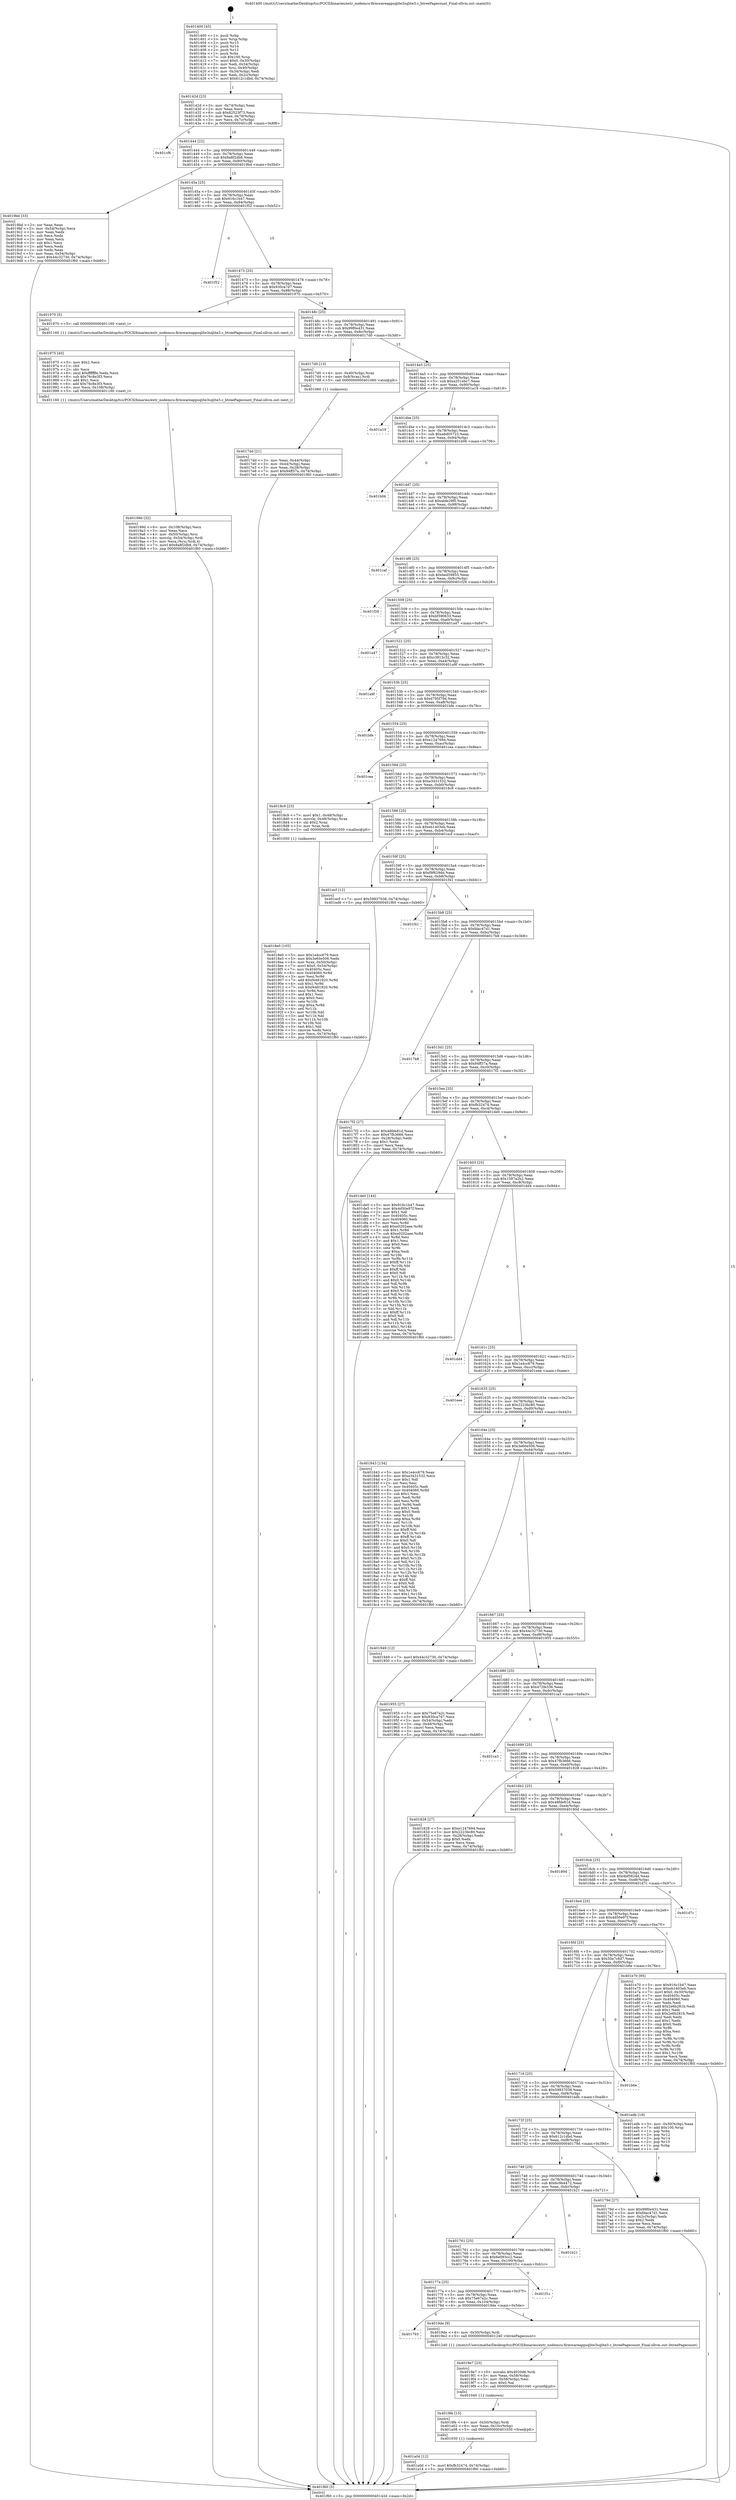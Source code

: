 digraph "0x401400" {
  label = "0x401400 (/mnt/c/Users/mathe/Desktop/tcc/POCII/binaries/extr_nodemcu-firmwareappsqlite3sqlite3.c_btreePagecount_Final-ollvm.out::main(0))"
  labelloc = "t"
  node[shape=record]

  Entry [label="",width=0.3,height=0.3,shape=circle,fillcolor=black,style=filled]
  "0x40142d" [label="{
     0x40142d [23]\l
     | [instrs]\l
     &nbsp;&nbsp;0x40142d \<+3\>: mov -0x74(%rbp),%eax\l
     &nbsp;&nbsp;0x401430 \<+2\>: mov %eax,%ecx\l
     &nbsp;&nbsp;0x401432 \<+6\>: sub $0x82523f73,%ecx\l
     &nbsp;&nbsp;0x401438 \<+3\>: mov %eax,-0x78(%rbp)\l
     &nbsp;&nbsp;0x40143b \<+3\>: mov %ecx,-0x7c(%rbp)\l
     &nbsp;&nbsp;0x40143e \<+6\>: je 0000000000401cf6 \<main+0x8f6\>\l
  }"]
  "0x401cf6" [label="{
     0x401cf6\l
  }", style=dashed]
  "0x401444" [label="{
     0x401444 [22]\l
     | [instrs]\l
     &nbsp;&nbsp;0x401444 \<+5\>: jmp 0000000000401449 \<main+0x49\>\l
     &nbsp;&nbsp;0x401449 \<+3\>: mov -0x78(%rbp),%eax\l
     &nbsp;&nbsp;0x40144c \<+5\>: sub $0x8a8f2db8,%eax\l
     &nbsp;&nbsp;0x401451 \<+3\>: mov %eax,-0x80(%rbp)\l
     &nbsp;&nbsp;0x401454 \<+6\>: je 00000000004019bd \<main+0x5bd\>\l
  }"]
  Exit [label="",width=0.3,height=0.3,shape=circle,fillcolor=black,style=filled,peripheries=2]
  "0x4019bd" [label="{
     0x4019bd [33]\l
     | [instrs]\l
     &nbsp;&nbsp;0x4019bd \<+2\>: xor %eax,%eax\l
     &nbsp;&nbsp;0x4019bf \<+3\>: mov -0x54(%rbp),%ecx\l
     &nbsp;&nbsp;0x4019c2 \<+2\>: mov %eax,%edx\l
     &nbsp;&nbsp;0x4019c4 \<+2\>: sub %ecx,%edx\l
     &nbsp;&nbsp;0x4019c6 \<+2\>: mov %eax,%ecx\l
     &nbsp;&nbsp;0x4019c8 \<+3\>: sub $0x1,%ecx\l
     &nbsp;&nbsp;0x4019cb \<+2\>: add %ecx,%edx\l
     &nbsp;&nbsp;0x4019cd \<+2\>: sub %edx,%eax\l
     &nbsp;&nbsp;0x4019cf \<+3\>: mov %eax,-0x54(%rbp)\l
     &nbsp;&nbsp;0x4019d2 \<+7\>: movl $0x44c32730,-0x74(%rbp)\l
     &nbsp;&nbsp;0x4019d9 \<+5\>: jmp 0000000000401f60 \<main+0xb60\>\l
  }"]
  "0x40145a" [label="{
     0x40145a [25]\l
     | [instrs]\l
     &nbsp;&nbsp;0x40145a \<+5\>: jmp 000000000040145f \<main+0x5f\>\l
     &nbsp;&nbsp;0x40145f \<+3\>: mov -0x78(%rbp),%eax\l
     &nbsp;&nbsp;0x401462 \<+5\>: sub $0x916c1b47,%eax\l
     &nbsp;&nbsp;0x401467 \<+6\>: mov %eax,-0x84(%rbp)\l
     &nbsp;&nbsp;0x40146d \<+6\>: je 0000000000401f52 \<main+0xb52\>\l
  }"]
  "0x401a0d" [label="{
     0x401a0d [12]\l
     | [instrs]\l
     &nbsp;&nbsp;0x401a0d \<+7\>: movl $0xfb32474,-0x74(%rbp)\l
     &nbsp;&nbsp;0x401a14 \<+5\>: jmp 0000000000401f60 \<main+0xb60\>\l
  }"]
  "0x401f52" [label="{
     0x401f52\l
  }", style=dashed]
  "0x401473" [label="{
     0x401473 [25]\l
     | [instrs]\l
     &nbsp;&nbsp;0x401473 \<+5\>: jmp 0000000000401478 \<main+0x78\>\l
     &nbsp;&nbsp;0x401478 \<+3\>: mov -0x78(%rbp),%eax\l
     &nbsp;&nbsp;0x40147b \<+5\>: sub $0x930ca7d7,%eax\l
     &nbsp;&nbsp;0x401480 \<+6\>: mov %eax,-0x88(%rbp)\l
     &nbsp;&nbsp;0x401486 \<+6\>: je 0000000000401970 \<main+0x570\>\l
  }"]
  "0x4019fe" [label="{
     0x4019fe [15]\l
     | [instrs]\l
     &nbsp;&nbsp;0x4019fe \<+4\>: mov -0x50(%rbp),%rdi\l
     &nbsp;&nbsp;0x401a02 \<+6\>: mov %eax,-0x10c(%rbp)\l
     &nbsp;&nbsp;0x401a08 \<+5\>: call 0000000000401030 \<free@plt\>\l
     | [calls]\l
     &nbsp;&nbsp;0x401030 \{1\} (unknown)\l
  }"]
  "0x401970" [label="{
     0x401970 [5]\l
     | [instrs]\l
     &nbsp;&nbsp;0x401970 \<+5\>: call 0000000000401160 \<next_i\>\l
     | [calls]\l
     &nbsp;&nbsp;0x401160 \{1\} (/mnt/c/Users/mathe/Desktop/tcc/POCII/binaries/extr_nodemcu-firmwareappsqlite3sqlite3.c_btreePagecount_Final-ollvm.out::next_i)\l
  }"]
  "0x40148c" [label="{
     0x40148c [25]\l
     | [instrs]\l
     &nbsp;&nbsp;0x40148c \<+5\>: jmp 0000000000401491 \<main+0x91\>\l
     &nbsp;&nbsp;0x401491 \<+3\>: mov -0x78(%rbp),%eax\l
     &nbsp;&nbsp;0x401494 \<+5\>: sub $0x99f0e431,%eax\l
     &nbsp;&nbsp;0x401499 \<+6\>: mov %eax,-0x8c(%rbp)\l
     &nbsp;&nbsp;0x40149f \<+6\>: je 00000000004017d0 \<main+0x3d0\>\l
  }"]
  "0x4019e7" [label="{
     0x4019e7 [23]\l
     | [instrs]\l
     &nbsp;&nbsp;0x4019e7 \<+10\>: movabs $0x4020d6,%rdi\l
     &nbsp;&nbsp;0x4019f1 \<+3\>: mov %eax,-0x58(%rbp)\l
     &nbsp;&nbsp;0x4019f4 \<+3\>: mov -0x58(%rbp),%esi\l
     &nbsp;&nbsp;0x4019f7 \<+2\>: mov $0x0,%al\l
     &nbsp;&nbsp;0x4019f9 \<+5\>: call 0000000000401040 \<printf@plt\>\l
     | [calls]\l
     &nbsp;&nbsp;0x401040 \{1\} (unknown)\l
  }"]
  "0x4017d0" [label="{
     0x4017d0 [13]\l
     | [instrs]\l
     &nbsp;&nbsp;0x4017d0 \<+4\>: mov -0x40(%rbp),%rax\l
     &nbsp;&nbsp;0x4017d4 \<+4\>: mov 0x8(%rax),%rdi\l
     &nbsp;&nbsp;0x4017d8 \<+5\>: call 0000000000401060 \<atoi@plt\>\l
     | [calls]\l
     &nbsp;&nbsp;0x401060 \{1\} (unknown)\l
  }"]
  "0x4014a5" [label="{
     0x4014a5 [25]\l
     | [instrs]\l
     &nbsp;&nbsp;0x4014a5 \<+5\>: jmp 00000000004014aa \<main+0xaa\>\l
     &nbsp;&nbsp;0x4014aa \<+3\>: mov -0x78(%rbp),%eax\l
     &nbsp;&nbsp;0x4014ad \<+5\>: sub $0xa251ebc7,%eax\l
     &nbsp;&nbsp;0x4014b2 \<+6\>: mov %eax,-0x90(%rbp)\l
     &nbsp;&nbsp;0x4014b8 \<+6\>: je 0000000000401a19 \<main+0x619\>\l
  }"]
  "0x401793" [label="{
     0x401793\l
  }", style=dashed]
  "0x401a19" [label="{
     0x401a19\l
  }", style=dashed]
  "0x4014be" [label="{
     0x4014be [25]\l
     | [instrs]\l
     &nbsp;&nbsp;0x4014be \<+5\>: jmp 00000000004014c3 \<main+0xc3\>\l
     &nbsp;&nbsp;0x4014c3 \<+3\>: mov -0x78(%rbp),%eax\l
     &nbsp;&nbsp;0x4014c6 \<+5\>: sub $0xa6d05723,%eax\l
     &nbsp;&nbsp;0x4014cb \<+6\>: mov %eax,-0x94(%rbp)\l
     &nbsp;&nbsp;0x4014d1 \<+6\>: je 0000000000401b06 \<main+0x706\>\l
  }"]
  "0x4019de" [label="{
     0x4019de [9]\l
     | [instrs]\l
     &nbsp;&nbsp;0x4019de \<+4\>: mov -0x50(%rbp),%rdi\l
     &nbsp;&nbsp;0x4019e2 \<+5\>: call 0000000000401240 \<btreePagecount\>\l
     | [calls]\l
     &nbsp;&nbsp;0x401240 \{1\} (/mnt/c/Users/mathe/Desktop/tcc/POCII/binaries/extr_nodemcu-firmwareappsqlite3sqlite3.c_btreePagecount_Final-ollvm.out::btreePagecount)\l
  }"]
  "0x401b06" [label="{
     0x401b06\l
  }", style=dashed]
  "0x4014d7" [label="{
     0x4014d7 [25]\l
     | [instrs]\l
     &nbsp;&nbsp;0x4014d7 \<+5\>: jmp 00000000004014dc \<main+0xdc\>\l
     &nbsp;&nbsp;0x4014dc \<+3\>: mov -0x78(%rbp),%eax\l
     &nbsp;&nbsp;0x4014df \<+5\>: sub $0xabfe29f0,%eax\l
     &nbsp;&nbsp;0x4014e4 \<+6\>: mov %eax,-0x98(%rbp)\l
     &nbsp;&nbsp;0x4014ea \<+6\>: je 0000000000401caf \<main+0x8af\>\l
  }"]
  "0x40177a" [label="{
     0x40177a [25]\l
     | [instrs]\l
     &nbsp;&nbsp;0x40177a \<+5\>: jmp 000000000040177f \<main+0x37f\>\l
     &nbsp;&nbsp;0x40177f \<+3\>: mov -0x78(%rbp),%eax\l
     &nbsp;&nbsp;0x401782 \<+5\>: sub $0x75e67a2c,%eax\l
     &nbsp;&nbsp;0x401787 \<+6\>: mov %eax,-0x104(%rbp)\l
     &nbsp;&nbsp;0x40178d \<+6\>: je 00000000004019de \<main+0x5de\>\l
  }"]
  "0x401caf" [label="{
     0x401caf\l
  }", style=dashed]
  "0x4014f0" [label="{
     0x4014f0 [25]\l
     | [instrs]\l
     &nbsp;&nbsp;0x4014f0 \<+5\>: jmp 00000000004014f5 \<main+0xf5\>\l
     &nbsp;&nbsp;0x4014f5 \<+3\>: mov -0x78(%rbp),%eax\l
     &nbsp;&nbsp;0x4014f8 \<+5\>: sub $0xbed59855,%eax\l
     &nbsp;&nbsp;0x4014fd \<+6\>: mov %eax,-0x9c(%rbp)\l
     &nbsp;&nbsp;0x401503 \<+6\>: je 0000000000401f28 \<main+0xb28\>\l
  }"]
  "0x401f1c" [label="{
     0x401f1c\l
  }", style=dashed]
  "0x401f28" [label="{
     0x401f28\l
  }", style=dashed]
  "0x401509" [label="{
     0x401509 [25]\l
     | [instrs]\l
     &nbsp;&nbsp;0x401509 \<+5\>: jmp 000000000040150e \<main+0x10e\>\l
     &nbsp;&nbsp;0x40150e \<+3\>: mov -0x78(%rbp),%eax\l
     &nbsp;&nbsp;0x401511 \<+5\>: sub $0xbf390633,%eax\l
     &nbsp;&nbsp;0x401516 \<+6\>: mov %eax,-0xa0(%rbp)\l
     &nbsp;&nbsp;0x40151c \<+6\>: je 0000000000401a47 \<main+0x647\>\l
  }"]
  "0x401761" [label="{
     0x401761 [25]\l
     | [instrs]\l
     &nbsp;&nbsp;0x401761 \<+5\>: jmp 0000000000401766 \<main+0x366\>\l
     &nbsp;&nbsp;0x401766 \<+3\>: mov -0x78(%rbp),%eax\l
     &nbsp;&nbsp;0x401769 \<+5\>: sub $0x6e093cc2,%eax\l
     &nbsp;&nbsp;0x40176e \<+6\>: mov %eax,-0x100(%rbp)\l
     &nbsp;&nbsp;0x401774 \<+6\>: je 0000000000401f1c \<main+0xb1c\>\l
  }"]
  "0x401a47" [label="{
     0x401a47\l
  }", style=dashed]
  "0x401522" [label="{
     0x401522 [25]\l
     | [instrs]\l
     &nbsp;&nbsp;0x401522 \<+5\>: jmp 0000000000401527 \<main+0x127\>\l
     &nbsp;&nbsp;0x401527 \<+3\>: mov -0x78(%rbp),%eax\l
     &nbsp;&nbsp;0x40152a \<+5\>: sub $0xc3813c32,%eax\l
     &nbsp;&nbsp;0x40152f \<+6\>: mov %eax,-0xa4(%rbp)\l
     &nbsp;&nbsp;0x401535 \<+6\>: je 0000000000401a9f \<main+0x69f\>\l
  }"]
  "0x401b21" [label="{
     0x401b21\l
  }", style=dashed]
  "0x401a9f" [label="{
     0x401a9f\l
  }", style=dashed]
  "0x40153b" [label="{
     0x40153b [25]\l
     | [instrs]\l
     &nbsp;&nbsp;0x40153b \<+5\>: jmp 0000000000401540 \<main+0x140\>\l
     &nbsp;&nbsp;0x401540 \<+3\>: mov -0x78(%rbp),%eax\l
     &nbsp;&nbsp;0x401543 \<+5\>: sub $0xd795f79d,%eax\l
     &nbsp;&nbsp;0x401548 \<+6\>: mov %eax,-0xa8(%rbp)\l
     &nbsp;&nbsp;0x40154e \<+6\>: je 0000000000401bfe \<main+0x7fe\>\l
  }"]
  "0x40199d" [label="{
     0x40199d [32]\l
     | [instrs]\l
     &nbsp;&nbsp;0x40199d \<+6\>: mov -0x108(%rbp),%ecx\l
     &nbsp;&nbsp;0x4019a3 \<+3\>: imul %eax,%ecx\l
     &nbsp;&nbsp;0x4019a6 \<+4\>: mov -0x50(%rbp),%rsi\l
     &nbsp;&nbsp;0x4019aa \<+4\>: movslq -0x54(%rbp),%rdi\l
     &nbsp;&nbsp;0x4019ae \<+3\>: mov %ecx,(%rsi,%rdi,4)\l
     &nbsp;&nbsp;0x4019b1 \<+7\>: movl $0x8a8f2db8,-0x74(%rbp)\l
     &nbsp;&nbsp;0x4019b8 \<+5\>: jmp 0000000000401f60 \<main+0xb60\>\l
  }"]
  "0x401bfe" [label="{
     0x401bfe\l
  }", style=dashed]
  "0x401554" [label="{
     0x401554 [25]\l
     | [instrs]\l
     &nbsp;&nbsp;0x401554 \<+5\>: jmp 0000000000401559 \<main+0x159\>\l
     &nbsp;&nbsp;0x401559 \<+3\>: mov -0x78(%rbp),%eax\l
     &nbsp;&nbsp;0x40155c \<+5\>: sub $0xe1247694,%eax\l
     &nbsp;&nbsp;0x401561 \<+6\>: mov %eax,-0xac(%rbp)\l
     &nbsp;&nbsp;0x401567 \<+6\>: je 0000000000401cea \<main+0x8ea\>\l
  }"]
  "0x401975" [label="{
     0x401975 [40]\l
     | [instrs]\l
     &nbsp;&nbsp;0x401975 \<+5\>: mov $0x2,%ecx\l
     &nbsp;&nbsp;0x40197a \<+1\>: cltd\l
     &nbsp;&nbsp;0x40197b \<+2\>: idiv %ecx\l
     &nbsp;&nbsp;0x40197d \<+6\>: imul $0xfffffffe,%edx,%ecx\l
     &nbsp;&nbsp;0x401983 \<+6\>: sub $0x76c8e3f3,%ecx\l
     &nbsp;&nbsp;0x401989 \<+3\>: add $0x1,%ecx\l
     &nbsp;&nbsp;0x40198c \<+6\>: add $0x76c8e3f3,%ecx\l
     &nbsp;&nbsp;0x401992 \<+6\>: mov %ecx,-0x108(%rbp)\l
     &nbsp;&nbsp;0x401998 \<+5\>: call 0000000000401160 \<next_i\>\l
     | [calls]\l
     &nbsp;&nbsp;0x401160 \{1\} (/mnt/c/Users/mathe/Desktop/tcc/POCII/binaries/extr_nodemcu-firmwareappsqlite3sqlite3.c_btreePagecount_Final-ollvm.out::next_i)\l
  }"]
  "0x401cea" [label="{
     0x401cea\l
  }", style=dashed]
  "0x40156d" [label="{
     0x40156d [25]\l
     | [instrs]\l
     &nbsp;&nbsp;0x40156d \<+5\>: jmp 0000000000401572 \<main+0x172\>\l
     &nbsp;&nbsp;0x401572 \<+3\>: mov -0x78(%rbp),%eax\l
     &nbsp;&nbsp;0x401575 \<+5\>: sub $0xe3431532,%eax\l
     &nbsp;&nbsp;0x40157a \<+6\>: mov %eax,-0xb0(%rbp)\l
     &nbsp;&nbsp;0x401580 \<+6\>: je 00000000004018c9 \<main+0x4c9\>\l
  }"]
  "0x4018e0" [label="{
     0x4018e0 [105]\l
     | [instrs]\l
     &nbsp;&nbsp;0x4018e0 \<+5\>: mov $0x1e4cc679,%ecx\l
     &nbsp;&nbsp;0x4018e5 \<+5\>: mov $0x3e60e506,%edx\l
     &nbsp;&nbsp;0x4018ea \<+4\>: mov %rax,-0x50(%rbp)\l
     &nbsp;&nbsp;0x4018ee \<+7\>: movl $0x0,-0x54(%rbp)\l
     &nbsp;&nbsp;0x4018f5 \<+7\>: mov 0x40405c,%esi\l
     &nbsp;&nbsp;0x4018fc \<+8\>: mov 0x404060,%r8d\l
     &nbsp;&nbsp;0x401904 \<+3\>: mov %esi,%r9d\l
     &nbsp;&nbsp;0x401907 \<+7\>: add $0xf4481920,%r9d\l
     &nbsp;&nbsp;0x40190e \<+4\>: sub $0x1,%r9d\l
     &nbsp;&nbsp;0x401912 \<+7\>: sub $0xf4481920,%r9d\l
     &nbsp;&nbsp;0x401919 \<+4\>: imul %r9d,%esi\l
     &nbsp;&nbsp;0x40191d \<+3\>: and $0x1,%esi\l
     &nbsp;&nbsp;0x401920 \<+3\>: cmp $0x0,%esi\l
     &nbsp;&nbsp;0x401923 \<+4\>: sete %r10b\l
     &nbsp;&nbsp;0x401927 \<+4\>: cmp $0xa,%r8d\l
     &nbsp;&nbsp;0x40192b \<+4\>: setl %r11b\l
     &nbsp;&nbsp;0x40192f \<+3\>: mov %r10b,%bl\l
     &nbsp;&nbsp;0x401932 \<+3\>: and %r11b,%bl\l
     &nbsp;&nbsp;0x401935 \<+3\>: xor %r11b,%r10b\l
     &nbsp;&nbsp;0x401938 \<+3\>: or %r10b,%bl\l
     &nbsp;&nbsp;0x40193b \<+3\>: test $0x1,%bl\l
     &nbsp;&nbsp;0x40193e \<+3\>: cmovne %edx,%ecx\l
     &nbsp;&nbsp;0x401941 \<+3\>: mov %ecx,-0x74(%rbp)\l
     &nbsp;&nbsp;0x401944 \<+5\>: jmp 0000000000401f60 \<main+0xb60\>\l
  }"]
  "0x4018c9" [label="{
     0x4018c9 [23]\l
     | [instrs]\l
     &nbsp;&nbsp;0x4018c9 \<+7\>: movl $0x1,-0x48(%rbp)\l
     &nbsp;&nbsp;0x4018d0 \<+4\>: movslq -0x48(%rbp),%rax\l
     &nbsp;&nbsp;0x4018d4 \<+4\>: shl $0x2,%rax\l
     &nbsp;&nbsp;0x4018d8 \<+3\>: mov %rax,%rdi\l
     &nbsp;&nbsp;0x4018db \<+5\>: call 0000000000401050 \<malloc@plt\>\l
     | [calls]\l
     &nbsp;&nbsp;0x401050 \{1\} (unknown)\l
  }"]
  "0x401586" [label="{
     0x401586 [25]\l
     | [instrs]\l
     &nbsp;&nbsp;0x401586 \<+5\>: jmp 000000000040158b \<main+0x18b\>\l
     &nbsp;&nbsp;0x40158b \<+3\>: mov -0x78(%rbp),%eax\l
     &nbsp;&nbsp;0x40158e \<+5\>: sub $0xeb1403eb,%eax\l
     &nbsp;&nbsp;0x401593 \<+6\>: mov %eax,-0xb4(%rbp)\l
     &nbsp;&nbsp;0x401599 \<+6\>: je 0000000000401ecf \<main+0xacf\>\l
  }"]
  "0x4017dd" [label="{
     0x4017dd [21]\l
     | [instrs]\l
     &nbsp;&nbsp;0x4017dd \<+3\>: mov %eax,-0x44(%rbp)\l
     &nbsp;&nbsp;0x4017e0 \<+3\>: mov -0x44(%rbp),%eax\l
     &nbsp;&nbsp;0x4017e3 \<+3\>: mov %eax,-0x28(%rbp)\l
     &nbsp;&nbsp;0x4017e6 \<+7\>: movl $0x94ff37a,-0x74(%rbp)\l
     &nbsp;&nbsp;0x4017ed \<+5\>: jmp 0000000000401f60 \<main+0xb60\>\l
  }"]
  "0x401ecf" [label="{
     0x401ecf [12]\l
     | [instrs]\l
     &nbsp;&nbsp;0x401ecf \<+7\>: movl $0x59937038,-0x74(%rbp)\l
     &nbsp;&nbsp;0x401ed6 \<+5\>: jmp 0000000000401f60 \<main+0xb60\>\l
  }"]
  "0x40159f" [label="{
     0x40159f [25]\l
     | [instrs]\l
     &nbsp;&nbsp;0x40159f \<+5\>: jmp 00000000004015a4 \<main+0x1a4\>\l
     &nbsp;&nbsp;0x4015a4 \<+3\>: mov -0x78(%rbp),%eax\l
     &nbsp;&nbsp;0x4015a7 \<+5\>: sub $0xf9f629dd,%eax\l
     &nbsp;&nbsp;0x4015ac \<+6\>: mov %eax,-0xb8(%rbp)\l
     &nbsp;&nbsp;0x4015b2 \<+6\>: je 0000000000401f41 \<main+0xb41\>\l
  }"]
  "0x401400" [label="{
     0x401400 [45]\l
     | [instrs]\l
     &nbsp;&nbsp;0x401400 \<+1\>: push %rbp\l
     &nbsp;&nbsp;0x401401 \<+3\>: mov %rsp,%rbp\l
     &nbsp;&nbsp;0x401404 \<+2\>: push %r15\l
     &nbsp;&nbsp;0x401406 \<+2\>: push %r14\l
     &nbsp;&nbsp;0x401408 \<+2\>: push %r12\l
     &nbsp;&nbsp;0x40140a \<+1\>: push %rbx\l
     &nbsp;&nbsp;0x40140b \<+7\>: sub $0x100,%rsp\l
     &nbsp;&nbsp;0x401412 \<+7\>: movl $0x0,-0x30(%rbp)\l
     &nbsp;&nbsp;0x401419 \<+3\>: mov %edi,-0x34(%rbp)\l
     &nbsp;&nbsp;0x40141c \<+4\>: mov %rsi,-0x40(%rbp)\l
     &nbsp;&nbsp;0x401420 \<+3\>: mov -0x34(%rbp),%edi\l
     &nbsp;&nbsp;0x401423 \<+3\>: mov %edi,-0x2c(%rbp)\l
     &nbsp;&nbsp;0x401426 \<+7\>: movl $0x612c1dbd,-0x74(%rbp)\l
  }"]
  "0x401f41" [label="{
     0x401f41\l
  }", style=dashed]
  "0x4015b8" [label="{
     0x4015b8 [25]\l
     | [instrs]\l
     &nbsp;&nbsp;0x4015b8 \<+5\>: jmp 00000000004015bd \<main+0x1bd\>\l
     &nbsp;&nbsp;0x4015bd \<+3\>: mov -0x78(%rbp),%eax\l
     &nbsp;&nbsp;0x4015c0 \<+5\>: sub $0xfdac47d1,%eax\l
     &nbsp;&nbsp;0x4015c5 \<+6\>: mov %eax,-0xbc(%rbp)\l
     &nbsp;&nbsp;0x4015cb \<+6\>: je 00000000004017b8 \<main+0x3b8\>\l
  }"]
  "0x401f60" [label="{
     0x401f60 [5]\l
     | [instrs]\l
     &nbsp;&nbsp;0x401f60 \<+5\>: jmp 000000000040142d \<main+0x2d\>\l
  }"]
  "0x4017b8" [label="{
     0x4017b8\l
  }", style=dashed]
  "0x4015d1" [label="{
     0x4015d1 [25]\l
     | [instrs]\l
     &nbsp;&nbsp;0x4015d1 \<+5\>: jmp 00000000004015d6 \<main+0x1d6\>\l
     &nbsp;&nbsp;0x4015d6 \<+3\>: mov -0x78(%rbp),%eax\l
     &nbsp;&nbsp;0x4015d9 \<+5\>: sub $0x94ff37a,%eax\l
     &nbsp;&nbsp;0x4015de \<+6\>: mov %eax,-0xc0(%rbp)\l
     &nbsp;&nbsp;0x4015e4 \<+6\>: je 00000000004017f2 \<main+0x3f2\>\l
  }"]
  "0x401748" [label="{
     0x401748 [25]\l
     | [instrs]\l
     &nbsp;&nbsp;0x401748 \<+5\>: jmp 000000000040174d \<main+0x34d\>\l
     &nbsp;&nbsp;0x40174d \<+3\>: mov -0x78(%rbp),%eax\l
     &nbsp;&nbsp;0x401750 \<+5\>: sub $0x6c9b4472,%eax\l
     &nbsp;&nbsp;0x401755 \<+6\>: mov %eax,-0xfc(%rbp)\l
     &nbsp;&nbsp;0x40175b \<+6\>: je 0000000000401b21 \<main+0x721\>\l
  }"]
  "0x4017f2" [label="{
     0x4017f2 [27]\l
     | [instrs]\l
     &nbsp;&nbsp;0x4017f2 \<+5\>: mov $0x48fde81d,%eax\l
     &nbsp;&nbsp;0x4017f7 \<+5\>: mov $0x47fb3666,%ecx\l
     &nbsp;&nbsp;0x4017fc \<+3\>: mov -0x28(%rbp),%edx\l
     &nbsp;&nbsp;0x4017ff \<+3\>: cmp $0x1,%edx\l
     &nbsp;&nbsp;0x401802 \<+3\>: cmovl %ecx,%eax\l
     &nbsp;&nbsp;0x401805 \<+3\>: mov %eax,-0x74(%rbp)\l
     &nbsp;&nbsp;0x401808 \<+5\>: jmp 0000000000401f60 \<main+0xb60\>\l
  }"]
  "0x4015ea" [label="{
     0x4015ea [25]\l
     | [instrs]\l
     &nbsp;&nbsp;0x4015ea \<+5\>: jmp 00000000004015ef \<main+0x1ef\>\l
     &nbsp;&nbsp;0x4015ef \<+3\>: mov -0x78(%rbp),%eax\l
     &nbsp;&nbsp;0x4015f2 \<+5\>: sub $0xfb32474,%eax\l
     &nbsp;&nbsp;0x4015f7 \<+6\>: mov %eax,-0xc4(%rbp)\l
     &nbsp;&nbsp;0x4015fd \<+6\>: je 0000000000401de0 \<main+0x9e0\>\l
  }"]
  "0x40179d" [label="{
     0x40179d [27]\l
     | [instrs]\l
     &nbsp;&nbsp;0x40179d \<+5\>: mov $0x99f0e431,%eax\l
     &nbsp;&nbsp;0x4017a2 \<+5\>: mov $0xfdac47d1,%ecx\l
     &nbsp;&nbsp;0x4017a7 \<+3\>: mov -0x2c(%rbp),%edx\l
     &nbsp;&nbsp;0x4017aa \<+3\>: cmp $0x2,%edx\l
     &nbsp;&nbsp;0x4017ad \<+3\>: cmovne %ecx,%eax\l
     &nbsp;&nbsp;0x4017b0 \<+3\>: mov %eax,-0x74(%rbp)\l
     &nbsp;&nbsp;0x4017b3 \<+5\>: jmp 0000000000401f60 \<main+0xb60\>\l
  }"]
  "0x401de0" [label="{
     0x401de0 [144]\l
     | [instrs]\l
     &nbsp;&nbsp;0x401de0 \<+5\>: mov $0x916c1b47,%eax\l
     &nbsp;&nbsp;0x401de5 \<+5\>: mov $0x4d50e97f,%ecx\l
     &nbsp;&nbsp;0x401dea \<+2\>: mov $0x1,%dl\l
     &nbsp;&nbsp;0x401dec \<+7\>: mov 0x40405c,%esi\l
     &nbsp;&nbsp;0x401df3 \<+7\>: mov 0x404060,%edi\l
     &nbsp;&nbsp;0x401dfa \<+3\>: mov %esi,%r8d\l
     &nbsp;&nbsp;0x401dfd \<+7\>: add $0xe0202aee,%r8d\l
     &nbsp;&nbsp;0x401e04 \<+4\>: sub $0x1,%r8d\l
     &nbsp;&nbsp;0x401e08 \<+7\>: sub $0xe0202aee,%r8d\l
     &nbsp;&nbsp;0x401e0f \<+4\>: imul %r8d,%esi\l
     &nbsp;&nbsp;0x401e13 \<+3\>: and $0x1,%esi\l
     &nbsp;&nbsp;0x401e16 \<+3\>: cmp $0x0,%esi\l
     &nbsp;&nbsp;0x401e19 \<+4\>: sete %r9b\l
     &nbsp;&nbsp;0x401e1d \<+3\>: cmp $0xa,%edi\l
     &nbsp;&nbsp;0x401e20 \<+4\>: setl %r10b\l
     &nbsp;&nbsp;0x401e24 \<+3\>: mov %r9b,%r11b\l
     &nbsp;&nbsp;0x401e27 \<+4\>: xor $0xff,%r11b\l
     &nbsp;&nbsp;0x401e2b \<+3\>: mov %r10b,%bl\l
     &nbsp;&nbsp;0x401e2e \<+3\>: xor $0xff,%bl\l
     &nbsp;&nbsp;0x401e31 \<+3\>: xor $0x0,%dl\l
     &nbsp;&nbsp;0x401e34 \<+3\>: mov %r11b,%r14b\l
     &nbsp;&nbsp;0x401e37 \<+4\>: and $0x0,%r14b\l
     &nbsp;&nbsp;0x401e3b \<+3\>: and %dl,%r9b\l
     &nbsp;&nbsp;0x401e3e \<+3\>: mov %bl,%r15b\l
     &nbsp;&nbsp;0x401e41 \<+4\>: and $0x0,%r15b\l
     &nbsp;&nbsp;0x401e45 \<+3\>: and %dl,%r10b\l
     &nbsp;&nbsp;0x401e48 \<+3\>: or %r9b,%r14b\l
     &nbsp;&nbsp;0x401e4b \<+3\>: or %r10b,%r15b\l
     &nbsp;&nbsp;0x401e4e \<+3\>: xor %r15b,%r14b\l
     &nbsp;&nbsp;0x401e51 \<+3\>: or %bl,%r11b\l
     &nbsp;&nbsp;0x401e54 \<+4\>: xor $0xff,%r11b\l
     &nbsp;&nbsp;0x401e58 \<+3\>: or $0x0,%dl\l
     &nbsp;&nbsp;0x401e5b \<+3\>: and %dl,%r11b\l
     &nbsp;&nbsp;0x401e5e \<+3\>: or %r11b,%r14b\l
     &nbsp;&nbsp;0x401e61 \<+4\>: test $0x1,%r14b\l
     &nbsp;&nbsp;0x401e65 \<+3\>: cmovne %ecx,%eax\l
     &nbsp;&nbsp;0x401e68 \<+3\>: mov %eax,-0x74(%rbp)\l
     &nbsp;&nbsp;0x401e6b \<+5\>: jmp 0000000000401f60 \<main+0xb60\>\l
  }"]
  "0x401603" [label="{
     0x401603 [25]\l
     | [instrs]\l
     &nbsp;&nbsp;0x401603 \<+5\>: jmp 0000000000401608 \<main+0x208\>\l
     &nbsp;&nbsp;0x401608 \<+3\>: mov -0x78(%rbp),%eax\l
     &nbsp;&nbsp;0x40160b \<+5\>: sub $0x1587a2b2,%eax\l
     &nbsp;&nbsp;0x401610 \<+6\>: mov %eax,-0xc8(%rbp)\l
     &nbsp;&nbsp;0x401616 \<+6\>: je 0000000000401dd4 \<main+0x9d4\>\l
  }"]
  "0x40172f" [label="{
     0x40172f [25]\l
     | [instrs]\l
     &nbsp;&nbsp;0x40172f \<+5\>: jmp 0000000000401734 \<main+0x334\>\l
     &nbsp;&nbsp;0x401734 \<+3\>: mov -0x78(%rbp),%eax\l
     &nbsp;&nbsp;0x401737 \<+5\>: sub $0x612c1dbd,%eax\l
     &nbsp;&nbsp;0x40173c \<+6\>: mov %eax,-0xf8(%rbp)\l
     &nbsp;&nbsp;0x401742 \<+6\>: je 000000000040179d \<main+0x39d\>\l
  }"]
  "0x401dd4" [label="{
     0x401dd4\l
  }", style=dashed]
  "0x40161c" [label="{
     0x40161c [25]\l
     | [instrs]\l
     &nbsp;&nbsp;0x40161c \<+5\>: jmp 0000000000401621 \<main+0x221\>\l
     &nbsp;&nbsp;0x401621 \<+3\>: mov -0x78(%rbp),%eax\l
     &nbsp;&nbsp;0x401624 \<+5\>: sub $0x1e4cc679,%eax\l
     &nbsp;&nbsp;0x401629 \<+6\>: mov %eax,-0xcc(%rbp)\l
     &nbsp;&nbsp;0x40162f \<+6\>: je 0000000000401eee \<main+0xaee\>\l
  }"]
  "0x401edb" [label="{
     0x401edb [19]\l
     | [instrs]\l
     &nbsp;&nbsp;0x401edb \<+3\>: mov -0x30(%rbp),%eax\l
     &nbsp;&nbsp;0x401ede \<+7\>: add $0x100,%rsp\l
     &nbsp;&nbsp;0x401ee5 \<+1\>: pop %rbx\l
     &nbsp;&nbsp;0x401ee6 \<+2\>: pop %r12\l
     &nbsp;&nbsp;0x401ee8 \<+2\>: pop %r14\l
     &nbsp;&nbsp;0x401eea \<+2\>: pop %r15\l
     &nbsp;&nbsp;0x401eec \<+1\>: pop %rbp\l
     &nbsp;&nbsp;0x401eed \<+1\>: ret\l
  }"]
  "0x401eee" [label="{
     0x401eee\l
  }", style=dashed]
  "0x401635" [label="{
     0x401635 [25]\l
     | [instrs]\l
     &nbsp;&nbsp;0x401635 \<+5\>: jmp 000000000040163a \<main+0x23a\>\l
     &nbsp;&nbsp;0x40163a \<+3\>: mov -0x78(%rbp),%eax\l
     &nbsp;&nbsp;0x40163d \<+5\>: sub $0x2223bc80,%eax\l
     &nbsp;&nbsp;0x401642 \<+6\>: mov %eax,-0xd0(%rbp)\l
     &nbsp;&nbsp;0x401648 \<+6\>: je 0000000000401843 \<main+0x443\>\l
  }"]
  "0x401716" [label="{
     0x401716 [25]\l
     | [instrs]\l
     &nbsp;&nbsp;0x401716 \<+5\>: jmp 000000000040171b \<main+0x31b\>\l
     &nbsp;&nbsp;0x40171b \<+3\>: mov -0x78(%rbp),%eax\l
     &nbsp;&nbsp;0x40171e \<+5\>: sub $0x59937038,%eax\l
     &nbsp;&nbsp;0x401723 \<+6\>: mov %eax,-0xf4(%rbp)\l
     &nbsp;&nbsp;0x401729 \<+6\>: je 0000000000401edb \<main+0xadb\>\l
  }"]
  "0x401843" [label="{
     0x401843 [134]\l
     | [instrs]\l
     &nbsp;&nbsp;0x401843 \<+5\>: mov $0x1e4cc679,%eax\l
     &nbsp;&nbsp;0x401848 \<+5\>: mov $0xe3431532,%ecx\l
     &nbsp;&nbsp;0x40184d \<+2\>: mov $0x1,%dl\l
     &nbsp;&nbsp;0x40184f \<+2\>: xor %esi,%esi\l
     &nbsp;&nbsp;0x401851 \<+7\>: mov 0x40405c,%edi\l
     &nbsp;&nbsp;0x401858 \<+8\>: mov 0x404060,%r8d\l
     &nbsp;&nbsp;0x401860 \<+3\>: sub $0x1,%esi\l
     &nbsp;&nbsp;0x401863 \<+3\>: mov %edi,%r9d\l
     &nbsp;&nbsp;0x401866 \<+3\>: add %esi,%r9d\l
     &nbsp;&nbsp;0x401869 \<+4\>: imul %r9d,%edi\l
     &nbsp;&nbsp;0x40186d \<+3\>: and $0x1,%edi\l
     &nbsp;&nbsp;0x401870 \<+3\>: cmp $0x0,%edi\l
     &nbsp;&nbsp;0x401873 \<+4\>: sete %r10b\l
     &nbsp;&nbsp;0x401877 \<+4\>: cmp $0xa,%r8d\l
     &nbsp;&nbsp;0x40187b \<+4\>: setl %r11b\l
     &nbsp;&nbsp;0x40187f \<+3\>: mov %r10b,%bl\l
     &nbsp;&nbsp;0x401882 \<+3\>: xor $0xff,%bl\l
     &nbsp;&nbsp;0x401885 \<+3\>: mov %r11b,%r14b\l
     &nbsp;&nbsp;0x401888 \<+4\>: xor $0xff,%r14b\l
     &nbsp;&nbsp;0x40188c \<+3\>: xor $0x0,%dl\l
     &nbsp;&nbsp;0x40188f \<+3\>: mov %bl,%r15b\l
     &nbsp;&nbsp;0x401892 \<+4\>: and $0x0,%r15b\l
     &nbsp;&nbsp;0x401896 \<+3\>: and %dl,%r10b\l
     &nbsp;&nbsp;0x401899 \<+3\>: mov %r14b,%r12b\l
     &nbsp;&nbsp;0x40189c \<+4\>: and $0x0,%r12b\l
     &nbsp;&nbsp;0x4018a0 \<+3\>: and %dl,%r11b\l
     &nbsp;&nbsp;0x4018a3 \<+3\>: or %r10b,%r15b\l
     &nbsp;&nbsp;0x4018a6 \<+3\>: or %r11b,%r12b\l
     &nbsp;&nbsp;0x4018a9 \<+3\>: xor %r12b,%r15b\l
     &nbsp;&nbsp;0x4018ac \<+3\>: or %r14b,%bl\l
     &nbsp;&nbsp;0x4018af \<+3\>: xor $0xff,%bl\l
     &nbsp;&nbsp;0x4018b2 \<+3\>: or $0x0,%dl\l
     &nbsp;&nbsp;0x4018b5 \<+2\>: and %dl,%bl\l
     &nbsp;&nbsp;0x4018b7 \<+3\>: or %bl,%r15b\l
     &nbsp;&nbsp;0x4018ba \<+4\>: test $0x1,%r15b\l
     &nbsp;&nbsp;0x4018be \<+3\>: cmovne %ecx,%eax\l
     &nbsp;&nbsp;0x4018c1 \<+3\>: mov %eax,-0x74(%rbp)\l
     &nbsp;&nbsp;0x4018c4 \<+5\>: jmp 0000000000401f60 \<main+0xb60\>\l
  }"]
  "0x40164e" [label="{
     0x40164e [25]\l
     | [instrs]\l
     &nbsp;&nbsp;0x40164e \<+5\>: jmp 0000000000401653 \<main+0x253\>\l
     &nbsp;&nbsp;0x401653 \<+3\>: mov -0x78(%rbp),%eax\l
     &nbsp;&nbsp;0x401656 \<+5\>: sub $0x3e60e506,%eax\l
     &nbsp;&nbsp;0x40165b \<+6\>: mov %eax,-0xd4(%rbp)\l
     &nbsp;&nbsp;0x401661 \<+6\>: je 0000000000401949 \<main+0x549\>\l
  }"]
  "0x401b6e" [label="{
     0x401b6e\l
  }", style=dashed]
  "0x401949" [label="{
     0x401949 [12]\l
     | [instrs]\l
     &nbsp;&nbsp;0x401949 \<+7\>: movl $0x44c32730,-0x74(%rbp)\l
     &nbsp;&nbsp;0x401950 \<+5\>: jmp 0000000000401f60 \<main+0xb60\>\l
  }"]
  "0x401667" [label="{
     0x401667 [25]\l
     | [instrs]\l
     &nbsp;&nbsp;0x401667 \<+5\>: jmp 000000000040166c \<main+0x26c\>\l
     &nbsp;&nbsp;0x40166c \<+3\>: mov -0x78(%rbp),%eax\l
     &nbsp;&nbsp;0x40166f \<+5\>: sub $0x44c32730,%eax\l
     &nbsp;&nbsp;0x401674 \<+6\>: mov %eax,-0xd8(%rbp)\l
     &nbsp;&nbsp;0x40167a \<+6\>: je 0000000000401955 \<main+0x555\>\l
  }"]
  "0x4016fd" [label="{
     0x4016fd [25]\l
     | [instrs]\l
     &nbsp;&nbsp;0x4016fd \<+5\>: jmp 0000000000401702 \<main+0x302\>\l
     &nbsp;&nbsp;0x401702 \<+3\>: mov -0x78(%rbp),%eax\l
     &nbsp;&nbsp;0x401705 \<+5\>: sub $0x50a7c8d7,%eax\l
     &nbsp;&nbsp;0x40170a \<+6\>: mov %eax,-0xf0(%rbp)\l
     &nbsp;&nbsp;0x401710 \<+6\>: je 0000000000401b6e \<main+0x76e\>\l
  }"]
  "0x401955" [label="{
     0x401955 [27]\l
     | [instrs]\l
     &nbsp;&nbsp;0x401955 \<+5\>: mov $0x75e67a2c,%eax\l
     &nbsp;&nbsp;0x40195a \<+5\>: mov $0x930ca7d7,%ecx\l
     &nbsp;&nbsp;0x40195f \<+3\>: mov -0x54(%rbp),%edx\l
     &nbsp;&nbsp;0x401962 \<+3\>: cmp -0x48(%rbp),%edx\l
     &nbsp;&nbsp;0x401965 \<+3\>: cmovl %ecx,%eax\l
     &nbsp;&nbsp;0x401968 \<+3\>: mov %eax,-0x74(%rbp)\l
     &nbsp;&nbsp;0x40196b \<+5\>: jmp 0000000000401f60 \<main+0xb60\>\l
  }"]
  "0x401680" [label="{
     0x401680 [25]\l
     | [instrs]\l
     &nbsp;&nbsp;0x401680 \<+5\>: jmp 0000000000401685 \<main+0x285\>\l
     &nbsp;&nbsp;0x401685 \<+3\>: mov -0x78(%rbp),%eax\l
     &nbsp;&nbsp;0x401688 \<+5\>: sub $0x472fe336,%eax\l
     &nbsp;&nbsp;0x40168d \<+6\>: mov %eax,-0xdc(%rbp)\l
     &nbsp;&nbsp;0x401693 \<+6\>: je 0000000000401ca3 \<main+0x8a3\>\l
  }"]
  "0x401e70" [label="{
     0x401e70 [95]\l
     | [instrs]\l
     &nbsp;&nbsp;0x401e70 \<+5\>: mov $0x916c1b47,%eax\l
     &nbsp;&nbsp;0x401e75 \<+5\>: mov $0xeb1403eb,%ecx\l
     &nbsp;&nbsp;0x401e7a \<+7\>: movl $0x0,-0x30(%rbp)\l
     &nbsp;&nbsp;0x401e81 \<+7\>: mov 0x40405c,%edx\l
     &nbsp;&nbsp;0x401e88 \<+7\>: mov 0x404060,%esi\l
     &nbsp;&nbsp;0x401e8f \<+2\>: mov %edx,%edi\l
     &nbsp;&nbsp;0x401e91 \<+6\>: add $0x2e6b281b,%edi\l
     &nbsp;&nbsp;0x401e97 \<+3\>: sub $0x1,%edi\l
     &nbsp;&nbsp;0x401e9a \<+6\>: sub $0x2e6b281b,%edi\l
     &nbsp;&nbsp;0x401ea0 \<+3\>: imul %edi,%edx\l
     &nbsp;&nbsp;0x401ea3 \<+3\>: and $0x1,%edx\l
     &nbsp;&nbsp;0x401ea6 \<+3\>: cmp $0x0,%edx\l
     &nbsp;&nbsp;0x401ea9 \<+4\>: sete %r8b\l
     &nbsp;&nbsp;0x401ead \<+3\>: cmp $0xa,%esi\l
     &nbsp;&nbsp;0x401eb0 \<+4\>: setl %r9b\l
     &nbsp;&nbsp;0x401eb4 \<+3\>: mov %r8b,%r10b\l
     &nbsp;&nbsp;0x401eb7 \<+3\>: and %r9b,%r10b\l
     &nbsp;&nbsp;0x401eba \<+3\>: xor %r9b,%r8b\l
     &nbsp;&nbsp;0x401ebd \<+3\>: or %r8b,%r10b\l
     &nbsp;&nbsp;0x401ec0 \<+4\>: test $0x1,%r10b\l
     &nbsp;&nbsp;0x401ec4 \<+3\>: cmovne %ecx,%eax\l
     &nbsp;&nbsp;0x401ec7 \<+3\>: mov %eax,-0x74(%rbp)\l
     &nbsp;&nbsp;0x401eca \<+5\>: jmp 0000000000401f60 \<main+0xb60\>\l
  }"]
  "0x401ca3" [label="{
     0x401ca3\l
  }", style=dashed]
  "0x401699" [label="{
     0x401699 [25]\l
     | [instrs]\l
     &nbsp;&nbsp;0x401699 \<+5\>: jmp 000000000040169e \<main+0x29e\>\l
     &nbsp;&nbsp;0x40169e \<+3\>: mov -0x78(%rbp),%eax\l
     &nbsp;&nbsp;0x4016a1 \<+5\>: sub $0x47fb3666,%eax\l
     &nbsp;&nbsp;0x4016a6 \<+6\>: mov %eax,-0xe0(%rbp)\l
     &nbsp;&nbsp;0x4016ac \<+6\>: je 0000000000401828 \<main+0x428\>\l
  }"]
  "0x4016e4" [label="{
     0x4016e4 [25]\l
     | [instrs]\l
     &nbsp;&nbsp;0x4016e4 \<+5\>: jmp 00000000004016e9 \<main+0x2e9\>\l
     &nbsp;&nbsp;0x4016e9 \<+3\>: mov -0x78(%rbp),%eax\l
     &nbsp;&nbsp;0x4016ec \<+5\>: sub $0x4d50e97f,%eax\l
     &nbsp;&nbsp;0x4016f1 \<+6\>: mov %eax,-0xec(%rbp)\l
     &nbsp;&nbsp;0x4016f7 \<+6\>: je 0000000000401e70 \<main+0xa70\>\l
  }"]
  "0x401828" [label="{
     0x401828 [27]\l
     | [instrs]\l
     &nbsp;&nbsp;0x401828 \<+5\>: mov $0xe1247694,%eax\l
     &nbsp;&nbsp;0x40182d \<+5\>: mov $0x2223bc80,%ecx\l
     &nbsp;&nbsp;0x401832 \<+3\>: mov -0x28(%rbp),%edx\l
     &nbsp;&nbsp;0x401835 \<+3\>: cmp $0x0,%edx\l
     &nbsp;&nbsp;0x401838 \<+3\>: cmove %ecx,%eax\l
     &nbsp;&nbsp;0x40183b \<+3\>: mov %eax,-0x74(%rbp)\l
     &nbsp;&nbsp;0x40183e \<+5\>: jmp 0000000000401f60 \<main+0xb60\>\l
  }"]
  "0x4016b2" [label="{
     0x4016b2 [25]\l
     | [instrs]\l
     &nbsp;&nbsp;0x4016b2 \<+5\>: jmp 00000000004016b7 \<main+0x2b7\>\l
     &nbsp;&nbsp;0x4016b7 \<+3\>: mov -0x78(%rbp),%eax\l
     &nbsp;&nbsp;0x4016ba \<+5\>: sub $0x48fde81d,%eax\l
     &nbsp;&nbsp;0x4016bf \<+6\>: mov %eax,-0xe4(%rbp)\l
     &nbsp;&nbsp;0x4016c5 \<+6\>: je 000000000040180d \<main+0x40d\>\l
  }"]
  "0x401d7c" [label="{
     0x401d7c\l
  }", style=dashed]
  "0x40180d" [label="{
     0x40180d\l
  }", style=dashed]
  "0x4016cb" [label="{
     0x4016cb [25]\l
     | [instrs]\l
     &nbsp;&nbsp;0x4016cb \<+5\>: jmp 00000000004016d0 \<main+0x2d0\>\l
     &nbsp;&nbsp;0x4016d0 \<+3\>: mov -0x78(%rbp),%eax\l
     &nbsp;&nbsp;0x4016d3 \<+5\>: sub $0x4bf5824d,%eax\l
     &nbsp;&nbsp;0x4016d8 \<+6\>: mov %eax,-0xe8(%rbp)\l
     &nbsp;&nbsp;0x4016de \<+6\>: je 0000000000401d7c \<main+0x97c\>\l
  }"]
  Entry -> "0x401400" [label=" 1"]
  "0x40142d" -> "0x401cf6" [label=" 0"]
  "0x40142d" -> "0x401444" [label=" 16"]
  "0x401edb" -> Exit [label=" 1"]
  "0x401444" -> "0x4019bd" [label=" 1"]
  "0x401444" -> "0x40145a" [label=" 15"]
  "0x401ecf" -> "0x401f60" [label=" 1"]
  "0x40145a" -> "0x401f52" [label=" 0"]
  "0x40145a" -> "0x401473" [label=" 15"]
  "0x401e70" -> "0x401f60" [label=" 1"]
  "0x401473" -> "0x401970" [label=" 1"]
  "0x401473" -> "0x40148c" [label=" 14"]
  "0x401de0" -> "0x401f60" [label=" 1"]
  "0x40148c" -> "0x4017d0" [label=" 1"]
  "0x40148c" -> "0x4014a5" [label=" 13"]
  "0x401a0d" -> "0x401f60" [label=" 1"]
  "0x4014a5" -> "0x401a19" [label=" 0"]
  "0x4014a5" -> "0x4014be" [label=" 13"]
  "0x4019fe" -> "0x401a0d" [label=" 1"]
  "0x4014be" -> "0x401b06" [label=" 0"]
  "0x4014be" -> "0x4014d7" [label=" 13"]
  "0x4019e7" -> "0x4019fe" [label=" 1"]
  "0x4014d7" -> "0x401caf" [label=" 0"]
  "0x4014d7" -> "0x4014f0" [label=" 13"]
  "0x40177a" -> "0x401793" [label=" 0"]
  "0x4014f0" -> "0x401f28" [label=" 0"]
  "0x4014f0" -> "0x401509" [label=" 13"]
  "0x40177a" -> "0x4019de" [label=" 1"]
  "0x401509" -> "0x401a47" [label=" 0"]
  "0x401509" -> "0x401522" [label=" 13"]
  "0x401761" -> "0x40177a" [label=" 1"]
  "0x401522" -> "0x401a9f" [label=" 0"]
  "0x401522" -> "0x40153b" [label=" 13"]
  "0x401761" -> "0x401f1c" [label=" 0"]
  "0x40153b" -> "0x401bfe" [label=" 0"]
  "0x40153b" -> "0x401554" [label=" 13"]
  "0x401748" -> "0x401761" [label=" 1"]
  "0x401554" -> "0x401cea" [label=" 0"]
  "0x401554" -> "0x40156d" [label=" 13"]
  "0x401748" -> "0x401b21" [label=" 0"]
  "0x40156d" -> "0x4018c9" [label=" 1"]
  "0x40156d" -> "0x401586" [label=" 12"]
  "0x4019de" -> "0x4019e7" [label=" 1"]
  "0x401586" -> "0x401ecf" [label=" 1"]
  "0x401586" -> "0x40159f" [label=" 11"]
  "0x4019bd" -> "0x401f60" [label=" 1"]
  "0x40159f" -> "0x401f41" [label=" 0"]
  "0x40159f" -> "0x4015b8" [label=" 11"]
  "0x40199d" -> "0x401f60" [label=" 1"]
  "0x4015b8" -> "0x4017b8" [label=" 0"]
  "0x4015b8" -> "0x4015d1" [label=" 11"]
  "0x401975" -> "0x40199d" [label=" 1"]
  "0x4015d1" -> "0x4017f2" [label=" 1"]
  "0x4015d1" -> "0x4015ea" [label=" 10"]
  "0x401970" -> "0x401975" [label=" 1"]
  "0x4015ea" -> "0x401de0" [label=" 1"]
  "0x4015ea" -> "0x401603" [label=" 9"]
  "0x401955" -> "0x401f60" [label=" 2"]
  "0x401603" -> "0x401dd4" [label=" 0"]
  "0x401603" -> "0x40161c" [label=" 9"]
  "0x4018e0" -> "0x401f60" [label=" 1"]
  "0x40161c" -> "0x401eee" [label=" 0"]
  "0x40161c" -> "0x401635" [label=" 9"]
  "0x4018c9" -> "0x4018e0" [label=" 1"]
  "0x401635" -> "0x401843" [label=" 1"]
  "0x401635" -> "0x40164e" [label=" 8"]
  "0x401828" -> "0x401f60" [label=" 1"]
  "0x40164e" -> "0x401949" [label=" 1"]
  "0x40164e" -> "0x401667" [label=" 7"]
  "0x4017f2" -> "0x401f60" [label=" 1"]
  "0x401667" -> "0x401955" [label=" 2"]
  "0x401667" -> "0x401680" [label=" 5"]
  "0x4017d0" -> "0x4017dd" [label=" 1"]
  "0x401680" -> "0x401ca3" [label=" 0"]
  "0x401680" -> "0x401699" [label=" 5"]
  "0x401f60" -> "0x40142d" [label=" 15"]
  "0x401699" -> "0x401828" [label=" 1"]
  "0x401699" -> "0x4016b2" [label=" 4"]
  "0x40179d" -> "0x401f60" [label=" 1"]
  "0x4016b2" -> "0x40180d" [label=" 0"]
  "0x4016b2" -> "0x4016cb" [label=" 4"]
  "0x40172f" -> "0x401748" [label=" 1"]
  "0x4016cb" -> "0x401d7c" [label=" 0"]
  "0x4016cb" -> "0x4016e4" [label=" 4"]
  "0x401400" -> "0x40142d" [label=" 1"]
  "0x4016e4" -> "0x401e70" [label=" 1"]
  "0x4016e4" -> "0x4016fd" [label=" 3"]
  "0x4017dd" -> "0x401f60" [label=" 1"]
  "0x4016fd" -> "0x401b6e" [label=" 0"]
  "0x4016fd" -> "0x401716" [label=" 3"]
  "0x401843" -> "0x401f60" [label=" 1"]
  "0x401716" -> "0x401edb" [label=" 1"]
  "0x401716" -> "0x40172f" [label=" 2"]
  "0x401949" -> "0x401f60" [label=" 1"]
  "0x40172f" -> "0x40179d" [label=" 1"]
}
